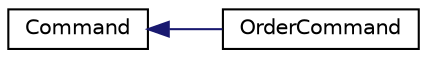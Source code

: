 digraph "Graphical Class Hierarchy"
{
 // LATEX_PDF_SIZE
  edge [fontname="Helvetica",fontsize="10",labelfontname="Helvetica",labelfontsize="10"];
  node [fontname="Helvetica",fontsize="10",shape=record];
  rankdir="LR";
  Node0 [label="Command",height=0.2,width=0.4,color="black", fillcolor="white", style="filled",URL="$classCommand.html",tooltip="Represents a command."];
  Node0 -> Node1 [dir="back",color="midnightblue",fontsize="10",style="solid",fontname="Helvetica"];
  Node1 [label="OrderCommand",height=0.2,width=0.4,color="black", fillcolor="white", style="filled",URL="$classOrderCommand.html",tooltip=" "];
}
